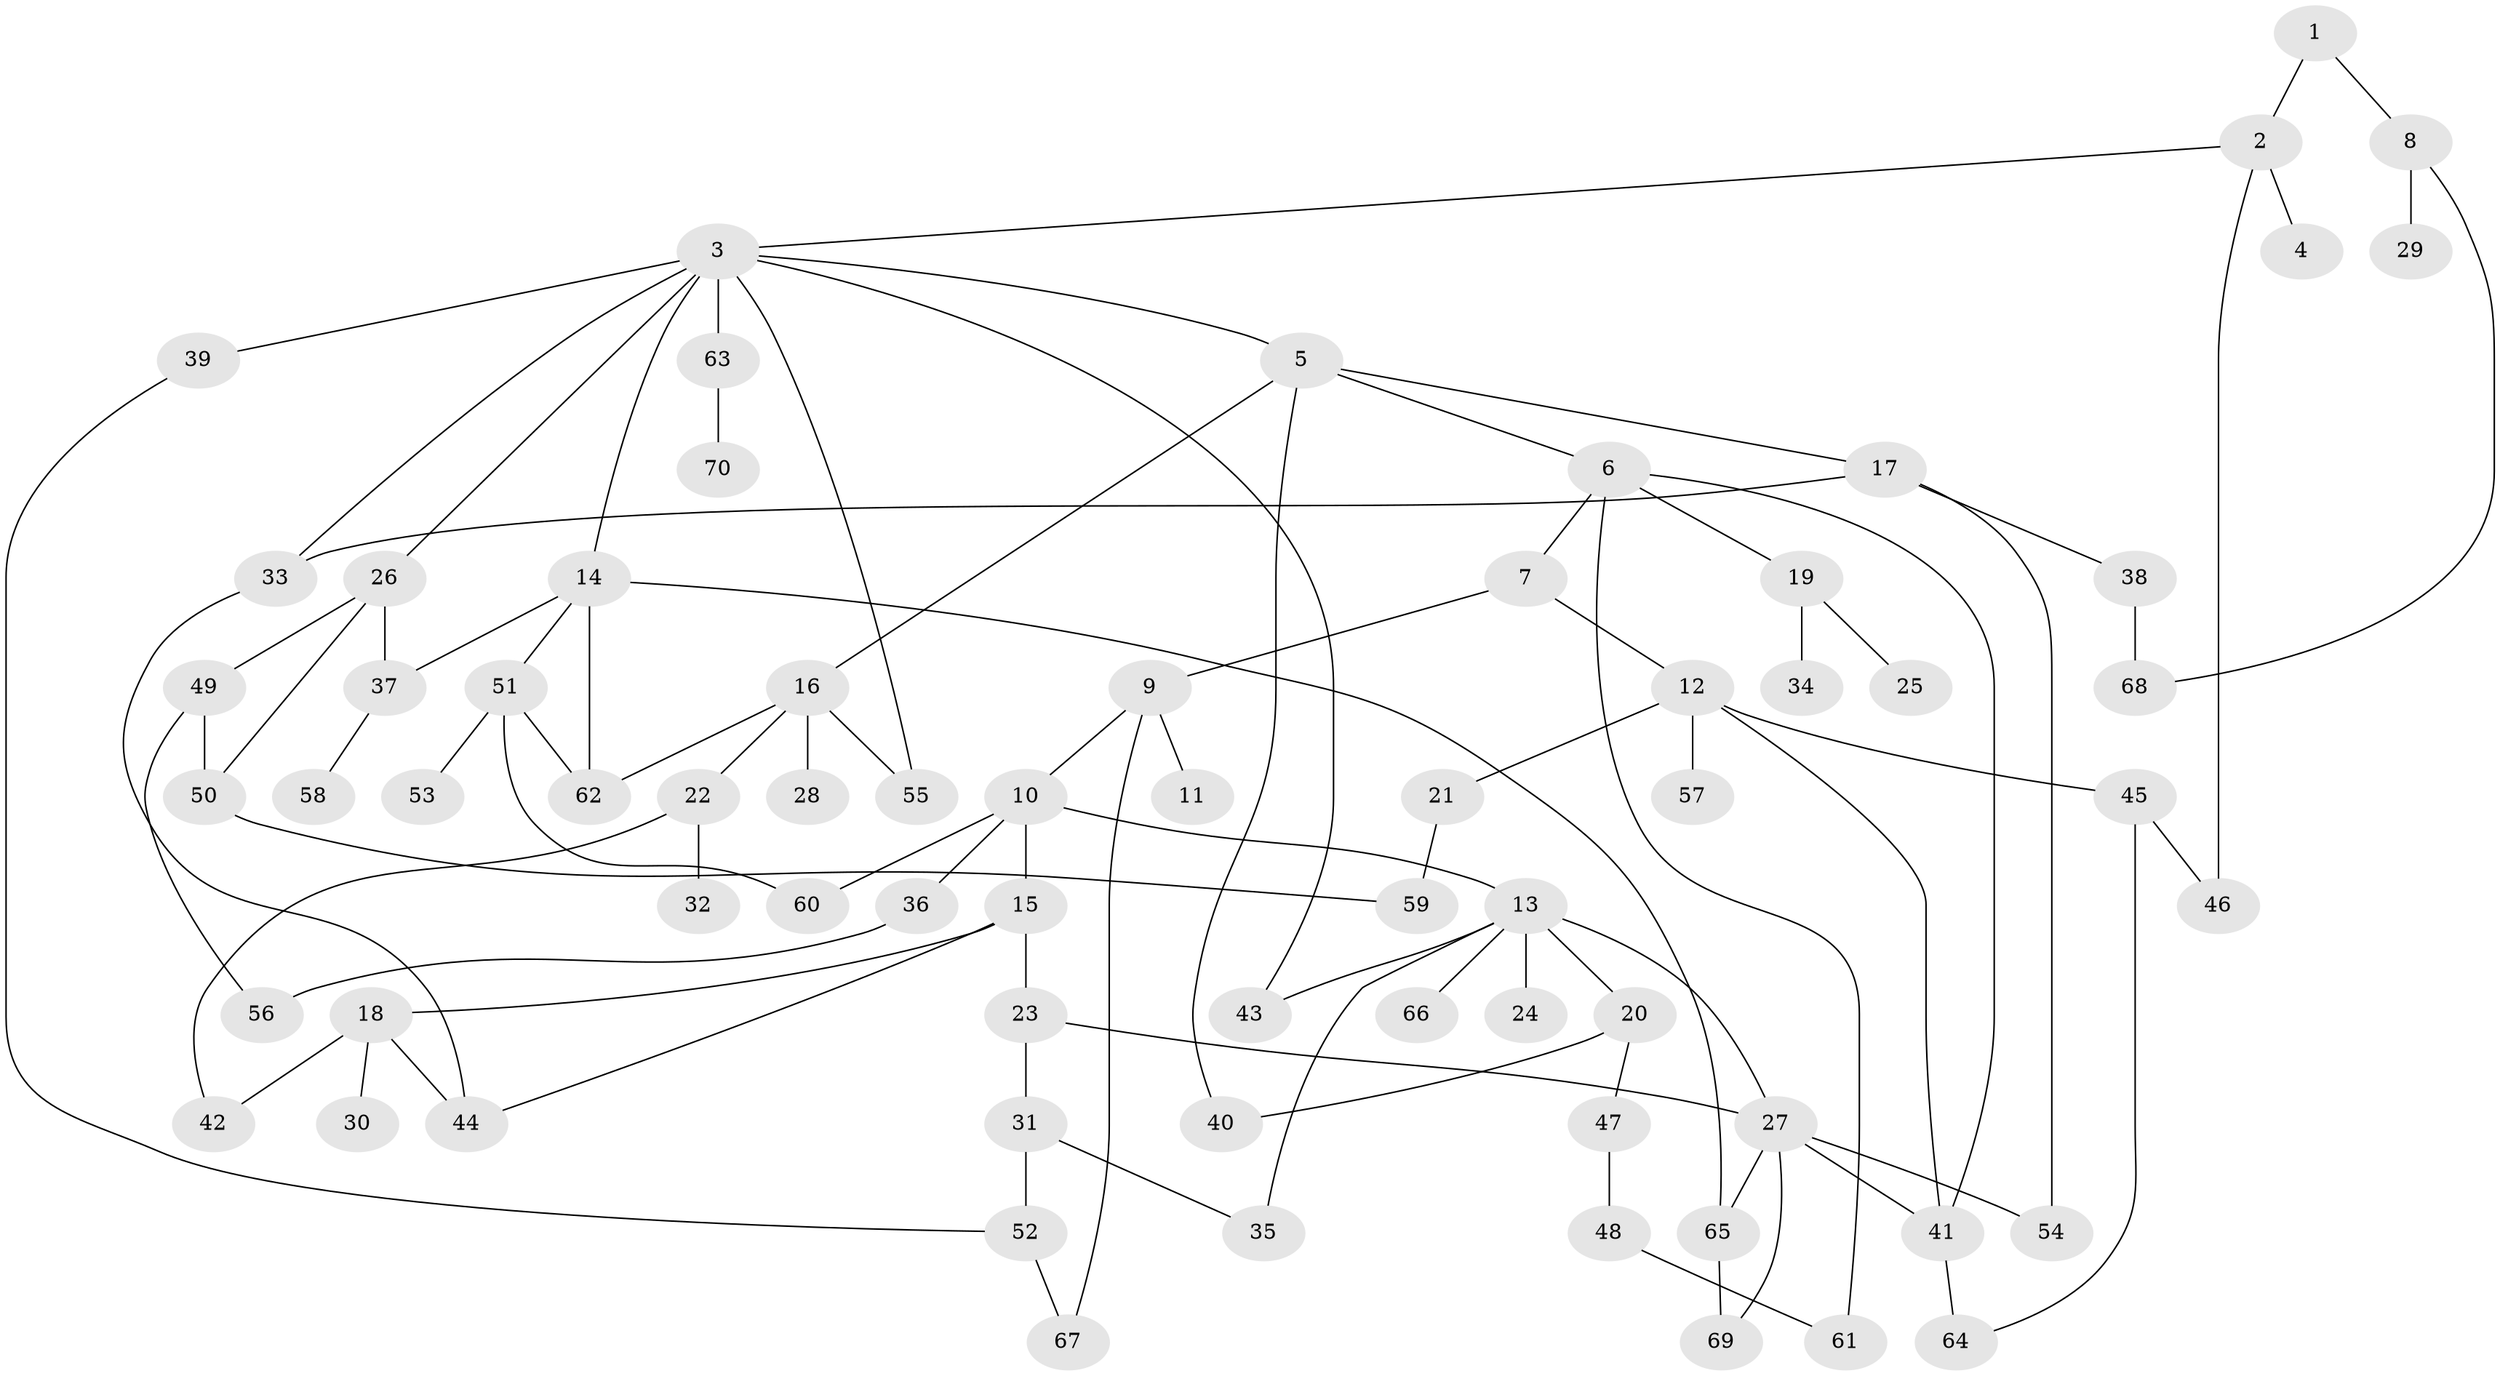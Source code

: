 // Generated by graph-tools (version 1.1) at 2025/01/03/09/25 03:01:04]
// undirected, 70 vertices, 96 edges
graph export_dot {
graph [start="1"]
  node [color=gray90,style=filled];
  1;
  2;
  3;
  4;
  5;
  6;
  7;
  8;
  9;
  10;
  11;
  12;
  13;
  14;
  15;
  16;
  17;
  18;
  19;
  20;
  21;
  22;
  23;
  24;
  25;
  26;
  27;
  28;
  29;
  30;
  31;
  32;
  33;
  34;
  35;
  36;
  37;
  38;
  39;
  40;
  41;
  42;
  43;
  44;
  45;
  46;
  47;
  48;
  49;
  50;
  51;
  52;
  53;
  54;
  55;
  56;
  57;
  58;
  59;
  60;
  61;
  62;
  63;
  64;
  65;
  66;
  67;
  68;
  69;
  70;
  1 -- 2;
  1 -- 8;
  2 -- 3;
  2 -- 4;
  2 -- 46;
  3 -- 5;
  3 -- 14;
  3 -- 26;
  3 -- 39;
  3 -- 55;
  3 -- 63;
  3 -- 43;
  3 -- 33;
  5 -- 6;
  5 -- 16;
  5 -- 17;
  5 -- 40;
  6 -- 7;
  6 -- 19;
  6 -- 41;
  6 -- 61;
  7 -- 9;
  7 -- 12;
  8 -- 29;
  8 -- 68;
  9 -- 10;
  9 -- 11;
  9 -- 67;
  10 -- 13;
  10 -- 15;
  10 -- 36;
  10 -- 60;
  12 -- 21;
  12 -- 45;
  12 -- 57;
  12 -- 41;
  13 -- 20;
  13 -- 24;
  13 -- 27;
  13 -- 43;
  13 -- 66;
  13 -- 35;
  14 -- 37;
  14 -- 51;
  14 -- 62;
  14 -- 65;
  15 -- 18;
  15 -- 23;
  15 -- 44;
  16 -- 22;
  16 -- 28;
  16 -- 62;
  16 -- 55;
  17 -- 33;
  17 -- 38;
  17 -- 54;
  18 -- 30;
  18 -- 42;
  18 -- 44;
  19 -- 25;
  19 -- 34;
  20 -- 47;
  20 -- 40;
  21 -- 59;
  22 -- 32;
  22 -- 42;
  23 -- 31;
  23 -- 27;
  26 -- 49;
  26 -- 50;
  26 -- 37;
  27 -- 65;
  27 -- 54;
  27 -- 41;
  27 -- 69;
  31 -- 35;
  31 -- 52;
  33 -- 44;
  36 -- 56;
  37 -- 58;
  38 -- 68;
  39 -- 52;
  41 -- 64;
  45 -- 46;
  45 -- 64;
  47 -- 48;
  48 -- 61;
  49 -- 56;
  49 -- 50;
  50 -- 59;
  51 -- 53;
  51 -- 60;
  51 -- 62;
  52 -- 67;
  63 -- 70;
  65 -- 69;
}
